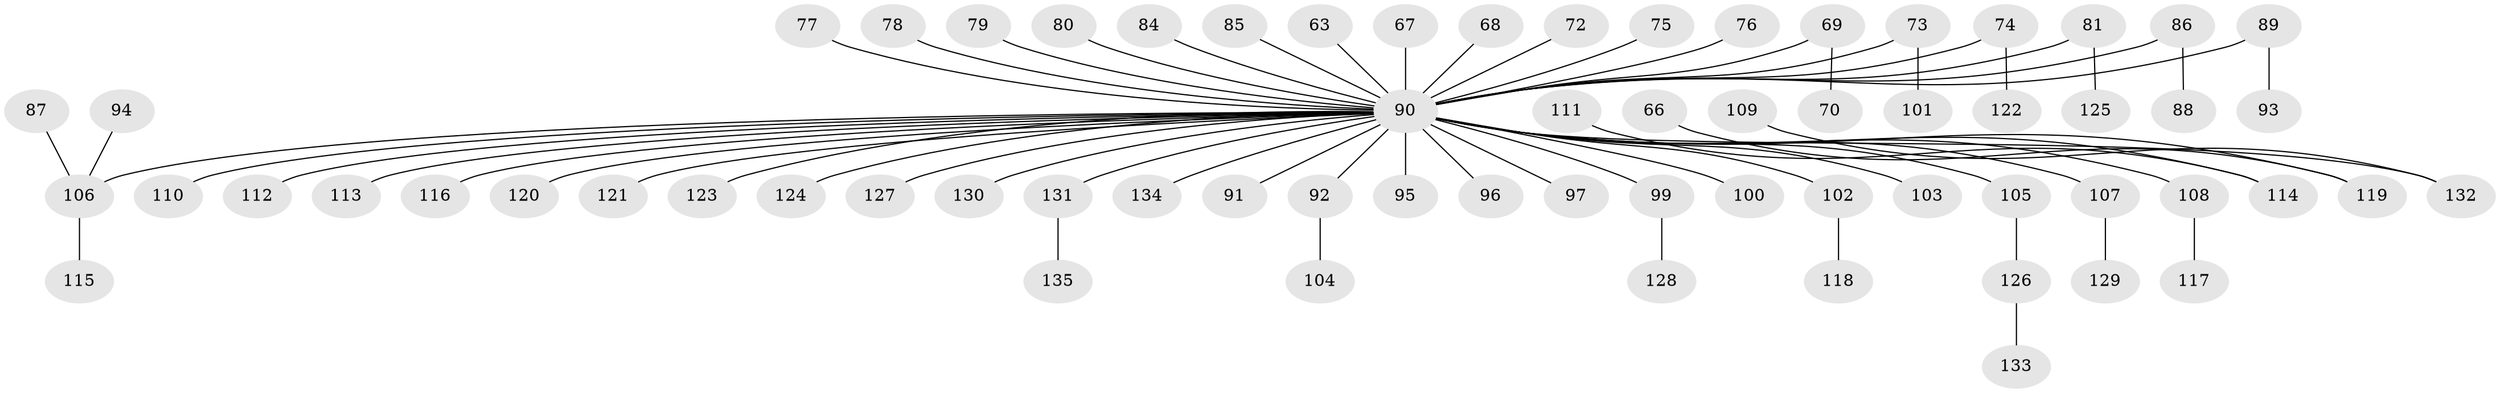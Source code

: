 // original degree distribution, {8: 0.007407407407407408, 6: 0.044444444444444446, 2: 0.26666666666666666, 3: 0.0962962962962963, 5: 0.007407407407407408, 4: 0.07407407407407407, 1: 0.5037037037037037}
// Generated by graph-tools (version 1.1) at 2025/53/03/09/25 04:53:59]
// undirected, 67 vertices, 66 edges
graph export_dot {
graph [start="1"]
  node [color=gray90,style=filled];
  63;
  66 [super="+32+39"];
  67;
  68;
  69;
  70;
  72;
  73;
  74;
  75;
  76;
  77;
  78 [super="+58"];
  79 [super="+48"];
  80;
  81;
  84;
  85;
  86;
  87;
  88;
  89 [super="+15"];
  90 [super="+83+47+49+52+55+59+64+65"];
  91;
  92;
  93;
  94;
  95;
  96;
  97;
  99;
  100;
  101;
  102;
  103;
  104;
  105;
  106 [super="+29+61+62"];
  107;
  108;
  109;
  110;
  111;
  112;
  113;
  114 [super="+98"];
  115;
  116;
  117;
  118;
  119 [super="+13"];
  120;
  121;
  122;
  123;
  124;
  125;
  126;
  127;
  128;
  129;
  130;
  131;
  132 [super="+54"];
  133;
  134;
  135;
  63 -- 90;
  66 -- 119;
  67 -- 90;
  68 -- 90;
  69 -- 70;
  69 -- 90;
  72 -- 90;
  73 -- 101;
  73 -- 90;
  74 -- 122;
  74 -- 90;
  75 -- 90;
  76 -- 90;
  77 -- 90;
  78 -- 90;
  79 -- 90;
  80 -- 90;
  81 -- 125;
  81 -- 90;
  84 -- 90;
  85 -- 90;
  86 -- 88;
  86 -- 90;
  87 -- 106;
  89 -- 93;
  89 -- 90;
  90 -- 95;
  90 -- 97;
  90 -- 110;
  90 -- 130;
  90 -- 131;
  90 -- 132;
  90 -- 134;
  90 -- 91;
  90 -- 92;
  90 -- 96;
  90 -- 99;
  90 -- 102;
  90 -- 103;
  90 -- 105;
  90 -- 106;
  90 -- 107;
  90 -- 112;
  90 -- 113;
  90 -- 116;
  90 -- 119;
  90 -- 120;
  90 -- 121;
  90 -- 123;
  90 -- 127;
  90 -- 114;
  90 -- 108;
  90 -- 124;
  90 -- 100;
  92 -- 104;
  94 -- 106;
  99 -- 128;
  102 -- 118;
  105 -- 126;
  106 -- 115;
  107 -- 129;
  108 -- 117;
  109 -- 132;
  111 -- 114;
  126 -- 133;
  131 -- 135;
}
